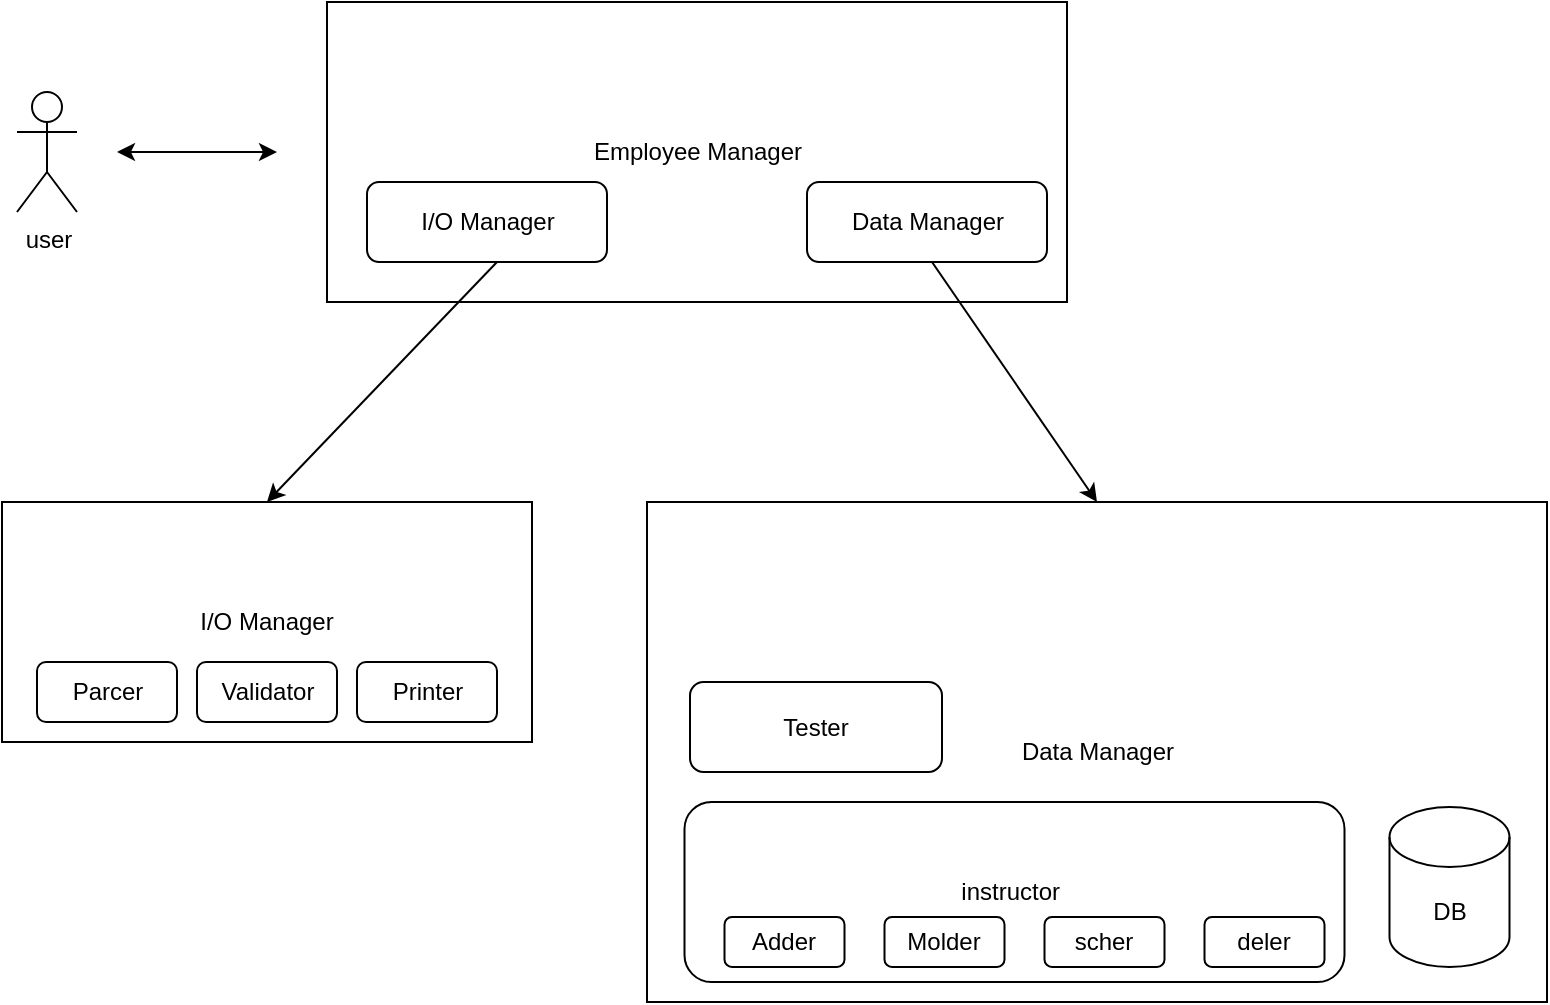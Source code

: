 <mxfile version="17.4.0" type="github">
  <diagram id="Il7KAQc9xg7aSczKGKy5" name="Page-1">
    <mxGraphModel dx="1028" dy="793" grid="1" gridSize="10" guides="1" tooltips="1" connect="1" arrows="1" fold="1" page="1" pageScale="1" pageWidth="827" pageHeight="1169" math="0" shadow="0">
      <root>
        <mxCell id="0" />
        <mxCell id="1" parent="0" />
        <mxCell id="BQLPyWkTB9T5TnbMYsqw-15" value="Data Manager" style="rounded=0;whiteSpace=wrap;html=1;" vertex="1" parent="1">
          <mxGeometry x="362.5" y="300" width="450" height="250" as="geometry" />
        </mxCell>
        <mxCell id="BQLPyWkTB9T5TnbMYsqw-14" value="I/O Manager" style="rounded=0;whiteSpace=wrap;html=1;" vertex="1" parent="1">
          <mxGeometry x="40" y="300" width="265" height="120" as="geometry" />
        </mxCell>
        <mxCell id="BQLPyWkTB9T5TnbMYsqw-12" value="&lt;span&gt;Employee Manager&lt;/span&gt;" style="rounded=0;whiteSpace=wrap;html=1;" vertex="1" parent="1">
          <mxGeometry x="202.5" y="50" width="370" height="150" as="geometry" />
        </mxCell>
        <mxCell id="2BWR7lIYMmIfkiozn6h1-2" value="Data Manager" style="rounded=1;whiteSpace=wrap;html=1;" parent="1" vertex="1">
          <mxGeometry x="442.5" y="140" width="120" height="40" as="geometry" />
        </mxCell>
        <mxCell id="2BWR7lIYMmIfkiozn6h1-9" value="user" style="shape=umlActor;verticalLabelPosition=bottom;verticalAlign=top;html=1;outlineConnect=0;" parent="1" vertex="1">
          <mxGeometry x="47.5" y="95" width="30" height="60" as="geometry" />
        </mxCell>
        <mxCell id="2BWR7lIYMmIfkiozn6h1-13" value="Parcer" style="rounded=1;whiteSpace=wrap;html=1;" parent="1" vertex="1">
          <mxGeometry x="57.5" y="380" width="70" height="30" as="geometry" />
        </mxCell>
        <mxCell id="2BWR7lIYMmIfkiozn6h1-21" value="instructor&amp;nbsp;" style="rounded=1;whiteSpace=wrap;html=1;" parent="1" vertex="1">
          <mxGeometry x="381.25" y="450" width="330" height="90" as="geometry" />
        </mxCell>
        <mxCell id="BQLPyWkTB9T5TnbMYsqw-1" value="" style="endArrow=classic;startArrow=classic;html=1;rounded=0;" edge="1" parent="1">
          <mxGeometry width="50" height="50" relative="1" as="geometry">
            <mxPoint x="97.5" y="125" as="sourcePoint" />
            <mxPoint x="177.5" y="125" as="targetPoint" />
          </mxGeometry>
        </mxCell>
        <mxCell id="BQLPyWkTB9T5TnbMYsqw-4" value="I/O Manager" style="rounded=1;whiteSpace=wrap;html=1;" vertex="1" parent="1">
          <mxGeometry x="222.5" y="140" width="120" height="40" as="geometry" />
        </mxCell>
        <mxCell id="BQLPyWkTB9T5TnbMYsqw-5" value="Validator" style="rounded=1;whiteSpace=wrap;html=1;" vertex="1" parent="1">
          <mxGeometry x="137.5" y="380" width="70" height="30" as="geometry" />
        </mxCell>
        <mxCell id="BQLPyWkTB9T5TnbMYsqw-6" value="Printer" style="rounded=1;whiteSpace=wrap;html=1;" vertex="1" parent="1">
          <mxGeometry x="217.5" y="380" width="70" height="30" as="geometry" />
        </mxCell>
        <mxCell id="BQLPyWkTB9T5TnbMYsqw-7" value="Adder" style="rounded=1;whiteSpace=wrap;html=1;" vertex="1" parent="1">
          <mxGeometry x="401.25" y="507.5" width="60" height="25" as="geometry" />
        </mxCell>
        <mxCell id="BQLPyWkTB9T5TnbMYsqw-8" value="Molder" style="rounded=1;whiteSpace=wrap;html=1;" vertex="1" parent="1">
          <mxGeometry x="481.25" y="507.5" width="60" height="25" as="geometry" />
        </mxCell>
        <mxCell id="BQLPyWkTB9T5TnbMYsqw-9" value="scher" style="rounded=1;whiteSpace=wrap;html=1;" vertex="1" parent="1">
          <mxGeometry x="561.25" y="507.5" width="60" height="25" as="geometry" />
        </mxCell>
        <mxCell id="BQLPyWkTB9T5TnbMYsqw-10" value="deler" style="rounded=1;whiteSpace=wrap;html=1;" vertex="1" parent="1">
          <mxGeometry x="641.25" y="507.5" width="60" height="25" as="geometry" />
        </mxCell>
        <mxCell id="BQLPyWkTB9T5TnbMYsqw-17" value="DB" style="shape=cylinder3;whiteSpace=wrap;html=1;boundedLbl=1;backgroundOutline=1;size=15;" vertex="1" parent="1">
          <mxGeometry x="733.75" y="452.5" width="60" height="80" as="geometry" />
        </mxCell>
        <mxCell id="BQLPyWkTB9T5TnbMYsqw-18" value="" style="endArrow=classic;html=1;rounded=0;entryX=0.5;entryY=0;entryDx=0;entryDy=0;" edge="1" parent="1" target="BQLPyWkTB9T5TnbMYsqw-14">
          <mxGeometry width="50" height="50" relative="1" as="geometry">
            <mxPoint x="287.5" y="180" as="sourcePoint" />
            <mxPoint x="337.5" y="130" as="targetPoint" />
          </mxGeometry>
        </mxCell>
        <mxCell id="BQLPyWkTB9T5TnbMYsqw-19" value="" style="endArrow=classic;html=1;rounded=0;entryX=0.5;entryY=0;entryDx=0;entryDy=0;" edge="1" parent="1" target="BQLPyWkTB9T5TnbMYsqw-15">
          <mxGeometry width="50" height="50" relative="1" as="geometry">
            <mxPoint x="505" y="180" as="sourcePoint" />
            <mxPoint x="390" y="300" as="targetPoint" />
          </mxGeometry>
        </mxCell>
        <mxCell id="BQLPyWkTB9T5TnbMYsqw-20" value="Tester" style="rounded=1;whiteSpace=wrap;html=1;" vertex="1" parent="1">
          <mxGeometry x="384" y="390" width="126" height="45" as="geometry" />
        </mxCell>
      </root>
    </mxGraphModel>
  </diagram>
</mxfile>
